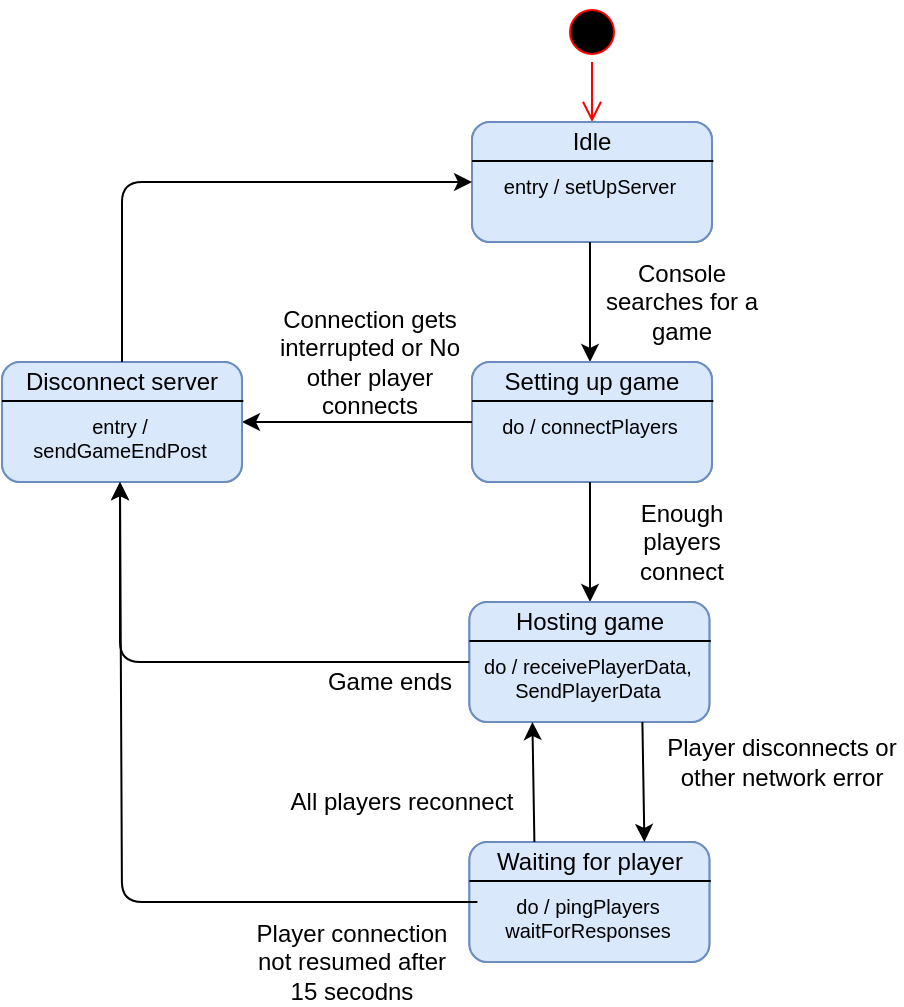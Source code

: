 <mxfile version="13.10.0" type="device"><diagram id="Jv89ZZ0IWh4baFi30jZd" name="Page-1"><mxGraphModel dx="981" dy="526" grid="1" gridSize="10" guides="1" tooltips="1" connect="1" arrows="1" fold="1" page="1" pageScale="1" pageWidth="850" pageHeight="1100" math="0" shadow="0"><root><mxCell id="0"/><mxCell id="1" parent="0"/><mxCell id="PGprg7NVcvRd3oMVDOdE-1" value="" style="ellipse;html=1;shape=startState;fillColor=#000000;strokeColor=#ff0000;" parent="1" vertex="1"><mxGeometry x="300" y="50" width="30" height="30" as="geometry"/></mxCell><mxCell id="PGprg7NVcvRd3oMVDOdE-2" value="" style="edgeStyle=orthogonalEdgeStyle;html=1;verticalAlign=bottom;endArrow=open;endSize=8;strokeColor=#ff0000;" parent="1" source="PGprg7NVcvRd3oMVDOdE-1" edge="1"><mxGeometry relative="1" as="geometry"><mxPoint x="315" y="110" as="targetPoint"/></mxGeometry></mxCell><mxCell id="PGprg7NVcvRd3oMVDOdE-3" value="" style="rounded=1;whiteSpace=wrap;html=1;fillColor=#dae8fc;strokeColor=#6c8ebf;" parent="1" vertex="1"><mxGeometry x="255" y="110" width="120" height="60" as="geometry"/></mxCell><mxCell id="PGprg7NVcvRd3oMVDOdE-4" value="" style="endArrow=none;html=1;exitX=0;exitY=0.326;exitDx=0;exitDy=0;exitPerimeter=0;entryX=1.005;entryY=0.326;entryDx=0;entryDy=0;entryPerimeter=0;" parent="1" source="PGprg7NVcvRd3oMVDOdE-3" target="PGprg7NVcvRd3oMVDOdE-3" edge="1"><mxGeometry width="50" height="50" relative="1" as="geometry"><mxPoint x="260" y="260" as="sourcePoint"/><mxPoint x="350" y="200" as="targetPoint"/></mxGeometry></mxCell><mxCell id="PGprg7NVcvRd3oMVDOdE-5" value="Start" style="text;html=1;strokeColor=none;fillColor=none;align=center;verticalAlign=middle;whiteSpace=wrap;rounded=0;" parent="1" vertex="1"><mxGeometry x="295" y="110" width="40" height="20" as="geometry"/></mxCell><mxCell id="PGprg7NVcvRd3oMVDOdE-6" value="&lt;font style=&quot;font-size: 10px&quot;&gt;entry / setUpGameConsole&lt;br style=&quot;font-size: 10px&quot;&gt;&lt;/font&gt;" style="text;html=1;strokeColor=none;fillColor=none;align=center;verticalAlign=top;whiteSpace=wrap;rounded=0;fontSize=10;" parent="1" vertex="1"><mxGeometry x="259" y="130" width="110" height="40" as="geometry"/></mxCell><mxCell id="PGprg7NVcvRd3oMVDOdE-7" value="" style="rounded=1;whiteSpace=wrap;html=1;fillColor=#dae8fc;strokeColor=#6c8ebf;" parent="1" vertex="1"><mxGeometry x="255" y="110" width="120" height="60" as="geometry"/></mxCell><mxCell id="PGprg7NVcvRd3oMVDOdE-8" value="" style="endArrow=none;html=1;exitX=0;exitY=0.326;exitDx=0;exitDy=0;exitPerimeter=0;entryX=1.005;entryY=0.326;entryDx=0;entryDy=0;entryPerimeter=0;" parent="1" source="PGprg7NVcvRd3oMVDOdE-7" target="PGprg7NVcvRd3oMVDOdE-7" edge="1"><mxGeometry width="50" height="50" relative="1" as="geometry"><mxPoint x="260" y="260" as="sourcePoint"/><mxPoint x="350" y="200" as="targetPoint"/></mxGeometry></mxCell><mxCell id="PGprg7NVcvRd3oMVDOdE-9" value="Idle" style="text;html=1;strokeColor=none;fillColor=none;align=center;verticalAlign=middle;whiteSpace=wrap;rounded=0;" parent="1" vertex="1"><mxGeometry x="295" y="110" width="40" height="20" as="geometry"/></mxCell><mxCell id="PGprg7NVcvRd3oMVDOdE-10" value="&lt;font style=&quot;font-size: 10px&quot;&gt;entry / setUpServer&lt;br style=&quot;font-size: 10px&quot;&gt;&lt;/font&gt;" style="text;html=1;strokeColor=none;fillColor=none;align=center;verticalAlign=top;whiteSpace=wrap;rounded=0;fontSize=10;" parent="1" vertex="1"><mxGeometry x="259" y="130" width="110" height="40" as="geometry"/></mxCell><mxCell id="PGprg7NVcvRd3oMVDOdE-11" value="" style="endArrow=classic;html=1;exitX=0.5;exitY=1;exitDx=0;exitDy=0;" parent="1" source="PGprg7NVcvRd3oMVDOdE-10" edge="1"><mxGeometry width="50" height="50" relative="1" as="geometry"><mxPoint x="310" y="290" as="sourcePoint"/><mxPoint x="314" y="230" as="targetPoint"/></mxGeometry></mxCell><mxCell id="PGprg7NVcvRd3oMVDOdE-12" value="Console searches for a game" style="text;html=1;strokeColor=none;fillColor=none;align=center;verticalAlign=middle;whiteSpace=wrap;rounded=0;" parent="1" vertex="1"><mxGeometry x="320" y="190" width="80" height="20" as="geometry"/></mxCell><mxCell id="PGprg7NVcvRd3oMVDOdE-13" value="" style="rounded=1;whiteSpace=wrap;html=1;fillColor=#dae8fc;strokeColor=#6c8ebf;" parent="1" vertex="1"><mxGeometry x="255" y="230" width="120" height="60" as="geometry"/></mxCell><mxCell id="PGprg7NVcvRd3oMVDOdE-14" value="" style="endArrow=none;html=1;exitX=0;exitY=0.326;exitDx=0;exitDy=0;exitPerimeter=0;entryX=1.005;entryY=0.326;entryDx=0;entryDy=0;entryPerimeter=0;" parent="1" source="PGprg7NVcvRd3oMVDOdE-13" target="PGprg7NVcvRd3oMVDOdE-13" edge="1"><mxGeometry width="50" height="50" relative="1" as="geometry"><mxPoint x="260" y="380" as="sourcePoint"/><mxPoint x="350" y="320" as="targetPoint"/></mxGeometry></mxCell><mxCell id="PGprg7NVcvRd3oMVDOdE-15" value="Start" style="text;html=1;strokeColor=none;fillColor=none;align=center;verticalAlign=middle;whiteSpace=wrap;rounded=0;" parent="1" vertex="1"><mxGeometry x="295" y="230" width="40" height="20" as="geometry"/></mxCell><mxCell id="PGprg7NVcvRd3oMVDOdE-16" value="&lt;font style=&quot;font-size: 10px&quot;&gt;entry / setUpGameConsole&lt;br style=&quot;font-size: 10px&quot;&gt;&lt;/font&gt;" style="text;html=1;strokeColor=none;fillColor=none;align=center;verticalAlign=top;whiteSpace=wrap;rounded=0;fontSize=10;" parent="1" vertex="1"><mxGeometry x="259" y="250" width="110" height="40" as="geometry"/></mxCell><mxCell id="PGprg7NVcvRd3oMVDOdE-17" value="" style="rounded=1;whiteSpace=wrap;html=1;fillColor=#dae8fc;strokeColor=#6c8ebf;" parent="1" vertex="1"><mxGeometry x="255" y="230" width="120" height="60" as="geometry"/></mxCell><mxCell id="PGprg7NVcvRd3oMVDOdE-18" value="" style="endArrow=none;html=1;exitX=0;exitY=0.326;exitDx=0;exitDy=0;exitPerimeter=0;entryX=1.005;entryY=0.326;entryDx=0;entryDy=0;entryPerimeter=0;" parent="1" source="PGprg7NVcvRd3oMVDOdE-17" target="PGprg7NVcvRd3oMVDOdE-17" edge="1"><mxGeometry width="50" height="50" relative="1" as="geometry"><mxPoint x="260" y="380" as="sourcePoint"/><mxPoint x="350" y="320" as="targetPoint"/></mxGeometry></mxCell><mxCell id="PGprg7NVcvRd3oMVDOdE-19" value="Setting up game" style="text;html=1;strokeColor=none;fillColor=none;align=center;verticalAlign=middle;whiteSpace=wrap;rounded=0;" parent="1" vertex="1"><mxGeometry x="260" y="230" width="110" height="20" as="geometry"/></mxCell><mxCell id="PGprg7NVcvRd3oMVDOdE-20" value="&lt;font style=&quot;font-size: 10px&quot;&gt;do / connectPlayers&lt;br style=&quot;font-size: 10px&quot;&gt;&lt;/font&gt;" style="text;html=1;strokeColor=none;fillColor=none;align=center;verticalAlign=top;whiteSpace=wrap;rounded=0;fontSize=10;" parent="1" vertex="1"><mxGeometry x="259" y="250" width="110" height="40" as="geometry"/></mxCell><mxCell id="PGprg7NVcvRd3oMVDOdE-21" value="" style="endArrow=classic;html=1;exitX=0.5;exitY=1;exitDx=0;exitDy=0;" parent="1" source="PGprg7NVcvRd3oMVDOdE-20" edge="1"><mxGeometry width="50" height="50" relative="1" as="geometry"><mxPoint x="310" y="410" as="sourcePoint"/><mxPoint x="314" y="350" as="targetPoint"/></mxGeometry></mxCell><mxCell id="PGprg7NVcvRd3oMVDOdE-22" value="Enough players connect" style="text;html=1;strokeColor=none;fillColor=none;align=center;verticalAlign=middle;whiteSpace=wrap;rounded=0;" parent="1" vertex="1"><mxGeometry x="320" y="310" width="80" height="20" as="geometry"/></mxCell><mxCell id="PGprg7NVcvRd3oMVDOdE-23" value="" style="endArrow=classic;html=1;exitX=0;exitY=0.5;exitDx=0;exitDy=0;" parent="1" source="PGprg7NVcvRd3oMVDOdE-17" edge="1"><mxGeometry width="50" height="50" relative="1" as="geometry"><mxPoint x="280" y="340" as="sourcePoint"/><mxPoint x="140" y="260" as="targetPoint"/></mxGeometry></mxCell><mxCell id="PGprg7NVcvRd3oMVDOdE-24" value="Connection gets interrupted or No other player connects" style="text;html=1;strokeColor=none;fillColor=none;align=center;verticalAlign=middle;whiteSpace=wrap;rounded=0;" parent="1" vertex="1"><mxGeometry x="149" y="220" width="110" height="20" as="geometry"/></mxCell><mxCell id="PGprg7NVcvRd3oMVDOdE-25" value="" style="rounded=1;whiteSpace=wrap;html=1;fillColor=#dae8fc;strokeColor=#6c8ebf;" parent="1" vertex="1"><mxGeometry x="20" y="230" width="120" height="60" as="geometry"/></mxCell><mxCell id="PGprg7NVcvRd3oMVDOdE-26" value="" style="endArrow=none;html=1;exitX=0;exitY=0.326;exitDx=0;exitDy=0;exitPerimeter=0;entryX=1.005;entryY=0.326;entryDx=0;entryDy=0;entryPerimeter=0;" parent="1" source="PGprg7NVcvRd3oMVDOdE-25" target="PGprg7NVcvRd3oMVDOdE-25" edge="1"><mxGeometry width="50" height="50" relative="1" as="geometry"><mxPoint x="25" y="380" as="sourcePoint"/><mxPoint x="115" y="320" as="targetPoint"/></mxGeometry></mxCell><mxCell id="PGprg7NVcvRd3oMVDOdE-27" value="Start" style="text;html=1;strokeColor=none;fillColor=none;align=center;verticalAlign=middle;whiteSpace=wrap;rounded=0;" parent="1" vertex="1"><mxGeometry x="60" y="230" width="40" height="20" as="geometry"/></mxCell><mxCell id="PGprg7NVcvRd3oMVDOdE-28" value="&lt;font style=&quot;font-size: 10px&quot;&gt;entry / setUpGameConsole&lt;br style=&quot;font-size: 10px&quot;&gt;&lt;/font&gt;" style="text;html=1;strokeColor=none;fillColor=none;align=center;verticalAlign=top;whiteSpace=wrap;rounded=0;fontSize=10;" parent="1" vertex="1"><mxGeometry x="24" y="250" width="110" height="40" as="geometry"/></mxCell><mxCell id="PGprg7NVcvRd3oMVDOdE-29" value="" style="rounded=1;whiteSpace=wrap;html=1;fillColor=#dae8fc;strokeColor=#6c8ebf;" parent="1" vertex="1"><mxGeometry x="20" y="230" width="120" height="60" as="geometry"/></mxCell><mxCell id="PGprg7NVcvRd3oMVDOdE-30" value="" style="endArrow=none;html=1;exitX=0;exitY=0.326;exitDx=0;exitDy=0;exitPerimeter=0;entryX=1.005;entryY=0.326;entryDx=0;entryDy=0;entryPerimeter=0;" parent="1" source="PGprg7NVcvRd3oMVDOdE-29" target="PGprg7NVcvRd3oMVDOdE-29" edge="1"><mxGeometry width="50" height="50" relative="1" as="geometry"><mxPoint x="25" y="380" as="sourcePoint"/><mxPoint x="115" y="320" as="targetPoint"/></mxGeometry></mxCell><mxCell id="PGprg7NVcvRd3oMVDOdE-31" value="Disconnect server" style="text;html=1;strokeColor=none;fillColor=none;align=center;verticalAlign=middle;whiteSpace=wrap;rounded=0;" parent="1" vertex="1"><mxGeometry x="25" y="230" width="110" height="20" as="geometry"/></mxCell><mxCell id="PGprg7NVcvRd3oMVDOdE-32" value="&lt;font style=&quot;font-size: 10px&quot;&gt;entry / sendGameEndPost&lt;br style=&quot;font-size: 10px&quot;&gt;&lt;/font&gt;" style="text;html=1;strokeColor=none;fillColor=none;align=center;verticalAlign=top;whiteSpace=wrap;rounded=0;fontSize=10;" parent="1" vertex="1"><mxGeometry x="24" y="250" width="110" height="40" as="geometry"/></mxCell><mxCell id="PGprg7NVcvRd3oMVDOdE-33" value="" style="endArrow=classic;html=1;exitX=0.5;exitY=0;exitDx=0;exitDy=0;entryX=0;entryY=0.5;entryDx=0;entryDy=0;" parent="1" source="PGprg7NVcvRd3oMVDOdE-31" target="PGprg7NVcvRd3oMVDOdE-7" edge="1"><mxGeometry width="50" height="50" relative="1" as="geometry"><mxPoint x="180" y="300" as="sourcePoint"/><mxPoint x="230" y="250" as="targetPoint"/><Array as="points"><mxPoint x="80" y="140"/></Array></mxGeometry></mxCell><mxCell id="PGprg7NVcvRd3oMVDOdE-36" value="" style="rounded=1;whiteSpace=wrap;html=1;fillColor=#dae8fc;strokeColor=#6c8ebf;" parent="1" vertex="1"><mxGeometry x="253.7" y="350" width="120" height="60" as="geometry"/></mxCell><mxCell id="PGprg7NVcvRd3oMVDOdE-37" value="" style="endArrow=none;html=1;exitX=0;exitY=0.326;exitDx=0;exitDy=0;exitPerimeter=0;entryX=1.005;entryY=0.326;entryDx=0;entryDy=0;entryPerimeter=0;" parent="1" source="PGprg7NVcvRd3oMVDOdE-36" target="PGprg7NVcvRd3oMVDOdE-36" edge="1"><mxGeometry width="50" height="50" relative="1" as="geometry"><mxPoint x="258.7" y="500" as="sourcePoint"/><mxPoint x="348.7" y="440" as="targetPoint"/></mxGeometry></mxCell><mxCell id="PGprg7NVcvRd3oMVDOdE-44" value="Text" style="edgeLabel;html=1;align=center;verticalAlign=middle;resizable=0;points=[];" parent="PGprg7NVcvRd3oMVDOdE-37" vertex="1" connectable="0"><mxGeometry x="0.083" y="6" relative="1" as="geometry"><mxPoint as="offset"/></mxGeometry></mxCell><mxCell id="PGprg7NVcvRd3oMVDOdE-38" value="Start" style="text;html=1;strokeColor=none;fillColor=none;align=center;verticalAlign=middle;whiteSpace=wrap;rounded=0;" parent="1" vertex="1"><mxGeometry x="293.7" y="350" width="40" height="20" as="geometry"/></mxCell><mxCell id="PGprg7NVcvRd3oMVDOdE-39" value="&lt;font style=&quot;font-size: 10px&quot;&gt;entry / setUpGameConsole&lt;br style=&quot;font-size: 10px&quot;&gt;&lt;/font&gt;" style="text;html=1;strokeColor=none;fillColor=none;align=center;verticalAlign=top;whiteSpace=wrap;rounded=0;fontSize=10;" parent="1" vertex="1"><mxGeometry x="257.7" y="370" width="110" height="40" as="geometry"/></mxCell><mxCell id="PGprg7NVcvRd3oMVDOdE-40" value="" style="rounded=1;whiteSpace=wrap;html=1;fillColor=#dae8fc;strokeColor=#6c8ebf;" parent="1" vertex="1"><mxGeometry x="253.7" y="350" width="120" height="60" as="geometry"/></mxCell><mxCell id="PGprg7NVcvRd3oMVDOdE-41" value="" style="endArrow=none;html=1;exitX=0;exitY=0.326;exitDx=0;exitDy=0;exitPerimeter=0;entryX=1.005;entryY=0.326;entryDx=0;entryDy=0;entryPerimeter=0;" parent="1" source="PGprg7NVcvRd3oMVDOdE-40" target="PGprg7NVcvRd3oMVDOdE-40" edge="1"><mxGeometry width="50" height="50" relative="1" as="geometry"><mxPoint x="258.7" y="500" as="sourcePoint"/><mxPoint x="348.7" y="440" as="targetPoint"/></mxGeometry></mxCell><mxCell id="PGprg7NVcvRd3oMVDOdE-42" value="Hosting game" style="text;html=1;strokeColor=none;fillColor=none;align=center;verticalAlign=middle;whiteSpace=wrap;rounded=0;" parent="1" vertex="1"><mxGeometry x="258.7" y="350" width="110" height="20" as="geometry"/></mxCell><mxCell id="PGprg7NVcvRd3oMVDOdE-43" value="&lt;font style=&quot;font-size: 10px&quot;&gt;do / receivePlayerData,&lt;br&gt;SendPlayerData&lt;br style=&quot;font-size: 10px&quot;&gt;&lt;/font&gt;" style="text;html=1;strokeColor=none;fillColor=none;align=center;verticalAlign=top;whiteSpace=wrap;rounded=0;fontSize=10;" parent="1" vertex="1"><mxGeometry x="257.7" y="370" width="110" height="40" as="geometry"/></mxCell><mxCell id="PGprg7NVcvRd3oMVDOdE-56" value="" style="endArrow=classic;html=1;exitX=0;exitY=0.5;exitDx=0;exitDy=0;entryX=0.5;entryY=1;entryDx=0;entryDy=0;" parent="1" source="PGprg7NVcvRd3oMVDOdE-40" target="PGprg7NVcvRd3oMVDOdE-32" edge="1"><mxGeometry width="50" height="50" relative="1" as="geometry"><mxPoint x="210" y="340" as="sourcePoint"/><mxPoint x="260" y="290" as="targetPoint"/><Array as="points"><mxPoint x="79" y="380"/></Array></mxGeometry></mxCell><mxCell id="PGprg7NVcvRd3oMVDOdE-57" value="Game ends" style="text;html=1;strokeColor=none;fillColor=none;align=center;verticalAlign=middle;whiteSpace=wrap;rounded=0;" parent="1" vertex="1"><mxGeometry x="173.7" y="380" width="80" height="20" as="geometry"/></mxCell><mxCell id="IO5Po3AxmIyV9qs4t4Ve-1" value="" style="rounded=1;whiteSpace=wrap;html=1;fillColor=#dae8fc;strokeColor=#6c8ebf;" vertex="1" parent="1"><mxGeometry x="253.7" y="470" width="120" height="60" as="geometry"/></mxCell><mxCell id="IO5Po3AxmIyV9qs4t4Ve-2" value="" style="endArrow=none;html=1;exitX=0;exitY=0.326;exitDx=0;exitDy=0;exitPerimeter=0;entryX=1.005;entryY=0.326;entryDx=0;entryDy=0;entryPerimeter=0;" edge="1" parent="1" source="IO5Po3AxmIyV9qs4t4Ve-1" target="IO5Po3AxmIyV9qs4t4Ve-1"><mxGeometry width="50" height="50" relative="1" as="geometry"><mxPoint x="258.7" y="620" as="sourcePoint"/><mxPoint x="348.7" y="560" as="targetPoint"/></mxGeometry></mxCell><mxCell id="IO5Po3AxmIyV9qs4t4Ve-3" value="Text" style="edgeLabel;html=1;align=center;verticalAlign=middle;resizable=0;points=[];" vertex="1" connectable="0" parent="IO5Po3AxmIyV9qs4t4Ve-2"><mxGeometry x="0.083" y="6" relative="1" as="geometry"><mxPoint as="offset"/></mxGeometry></mxCell><mxCell id="IO5Po3AxmIyV9qs4t4Ve-4" value="Start" style="text;html=1;strokeColor=none;fillColor=none;align=center;verticalAlign=middle;whiteSpace=wrap;rounded=0;" vertex="1" parent="1"><mxGeometry x="293.7" y="470" width="40" height="20" as="geometry"/></mxCell><mxCell id="IO5Po3AxmIyV9qs4t4Ve-5" value="&lt;font style=&quot;font-size: 10px&quot;&gt;entry / setUpGameConsole&lt;br style=&quot;font-size: 10px&quot;&gt;&lt;/font&gt;" style="text;html=1;strokeColor=none;fillColor=none;align=center;verticalAlign=top;whiteSpace=wrap;rounded=0;fontSize=10;" vertex="1" parent="1"><mxGeometry x="257.7" y="490" width="110" height="40" as="geometry"/></mxCell><mxCell id="IO5Po3AxmIyV9qs4t4Ve-6" value="" style="rounded=1;whiteSpace=wrap;html=1;fillColor=#dae8fc;strokeColor=#6c8ebf;" vertex="1" parent="1"><mxGeometry x="253.7" y="470" width="120" height="60" as="geometry"/></mxCell><mxCell id="IO5Po3AxmIyV9qs4t4Ve-7" value="" style="endArrow=none;html=1;exitX=0;exitY=0.326;exitDx=0;exitDy=0;exitPerimeter=0;entryX=1.005;entryY=0.326;entryDx=0;entryDy=0;entryPerimeter=0;" edge="1" parent="1" source="IO5Po3AxmIyV9qs4t4Ve-6" target="IO5Po3AxmIyV9qs4t4Ve-6"><mxGeometry width="50" height="50" relative="1" as="geometry"><mxPoint x="258.7" y="620" as="sourcePoint"/><mxPoint x="348.7" y="560" as="targetPoint"/></mxGeometry></mxCell><mxCell id="IO5Po3AxmIyV9qs4t4Ve-8" value="Waiting for player" style="text;html=1;strokeColor=none;fillColor=none;align=center;verticalAlign=middle;whiteSpace=wrap;rounded=0;" vertex="1" parent="1"><mxGeometry x="258.7" y="470" width="110" height="20" as="geometry"/></mxCell><mxCell id="IO5Po3AxmIyV9qs4t4Ve-9" value="&lt;font style=&quot;font-size: 10px&quot;&gt;do / pingPlayers&lt;br&gt;waitForResponses&lt;br style=&quot;font-size: 10px&quot;&gt;&lt;/font&gt;" style="text;html=1;strokeColor=none;fillColor=none;align=center;verticalAlign=top;whiteSpace=wrap;rounded=0;fontSize=10;" vertex="1" parent="1"><mxGeometry x="257.7" y="490" width="110" height="40" as="geometry"/></mxCell><mxCell id="IO5Po3AxmIyV9qs4t4Ve-10" value="" style="endArrow=classic;html=1;exitX=0.75;exitY=1;exitDx=0;exitDy=0;entryX=0.75;entryY=0;entryDx=0;entryDy=0;" edge="1" parent="1" source="PGprg7NVcvRd3oMVDOdE-43" target="IO5Po3AxmIyV9qs4t4Ve-8"><mxGeometry width="50" height="50" relative="1" as="geometry"><mxPoint x="400" y="440" as="sourcePoint"/><mxPoint x="450" y="390" as="targetPoint"/></mxGeometry></mxCell><mxCell id="IO5Po3AxmIyV9qs4t4Ve-11" value="Player disconnects or other network error" style="text;html=1;strokeColor=none;fillColor=none;align=center;verticalAlign=middle;whiteSpace=wrap;rounded=0;" vertex="1" parent="1"><mxGeometry x="350" y="420" width="120" height="20" as="geometry"/></mxCell><mxCell id="IO5Po3AxmIyV9qs4t4Ve-12" value="" style="endArrow=classic;html=1;exitX=0.25;exitY=0;exitDx=0;exitDy=0;entryX=0.25;entryY=1;entryDx=0;entryDy=0;" edge="1" parent="1" source="IO5Po3AxmIyV9qs4t4Ve-8" target="PGprg7NVcvRd3oMVDOdE-43"><mxGeometry width="50" height="50" relative="1" as="geometry"><mxPoint x="400" y="410" as="sourcePoint"/><mxPoint x="450" y="360" as="targetPoint"/></mxGeometry></mxCell><mxCell id="IO5Po3AxmIyV9qs4t4Ve-14" value="All players reconnect" style="text;html=1;strokeColor=none;fillColor=none;align=center;verticalAlign=middle;whiteSpace=wrap;rounded=0;" vertex="1" parent="1"><mxGeometry x="160" y="440" width="120" height="20" as="geometry"/></mxCell><mxCell id="IO5Po3AxmIyV9qs4t4Ve-15" value="" style="endArrow=classic;html=1;exitX=0;exitY=0.25;exitDx=0;exitDy=0;entryX=0.5;entryY=1;entryDx=0;entryDy=0;" edge="1" parent="1" source="IO5Po3AxmIyV9qs4t4Ve-9" target="PGprg7NVcvRd3oMVDOdE-32"><mxGeometry width="50" height="50" relative="1" as="geometry"><mxPoint x="210" y="520" as="sourcePoint"/><mxPoint x="260" y="470" as="targetPoint"/><Array as="points"><mxPoint x="80" y="500"/></Array></mxGeometry></mxCell><mxCell id="IO5Po3AxmIyV9qs4t4Ve-16" value="Player connection not resumed after 15 secodns" style="text;html=1;strokeColor=none;fillColor=none;align=center;verticalAlign=middle;whiteSpace=wrap;rounded=0;" vertex="1" parent="1"><mxGeometry x="140" y="520" width="110" height="20" as="geometry"/></mxCell></root></mxGraphModel></diagram></mxfile>